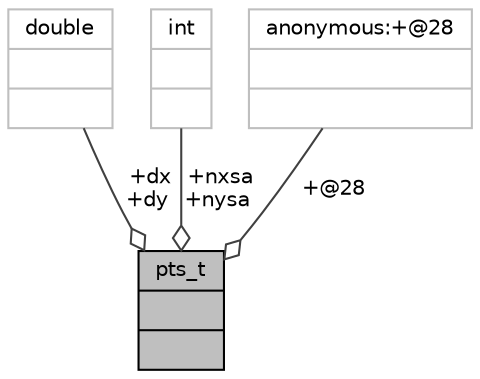 digraph "pts_t"
{
 // INTERACTIVE_SVG=YES
  bgcolor="transparent";
  edge [fontname="Helvetica",fontsize="10",labelfontname="Helvetica",labelfontsize="10"];
  node [fontname="Helvetica",fontsize="10",shape=record];
  Node141 [label="{pts_t\n||}",height=0.2,width=0.4,color="black", fillcolor="grey75", style="filled", fontcolor="black"];
  Node142 -> Node141 [color="grey25",fontsize="10",style="solid",label=" +dx\n+dy" ,arrowhead="odiamond",fontname="Helvetica"];
  Node142 [label="{double\n||}",height=0.2,width=0.4,color="grey75"];
  Node143 -> Node141 [color="grey25",fontsize="10",style="solid",label=" +nxsa\n+nysa" ,arrowhead="odiamond",fontname="Helvetica"];
  Node143 [label="{int\n||}",height=0.2,width=0.4,color="grey75"];
  Node144 -> Node141 [color="grey25",fontsize="10",style="solid",label=" +@28" ,arrowhead="odiamond",fontname="Helvetica"];
  Node144 [label="{anonymous:+@28\n||}",height=0.2,width=0.4,color="grey75"];
}
